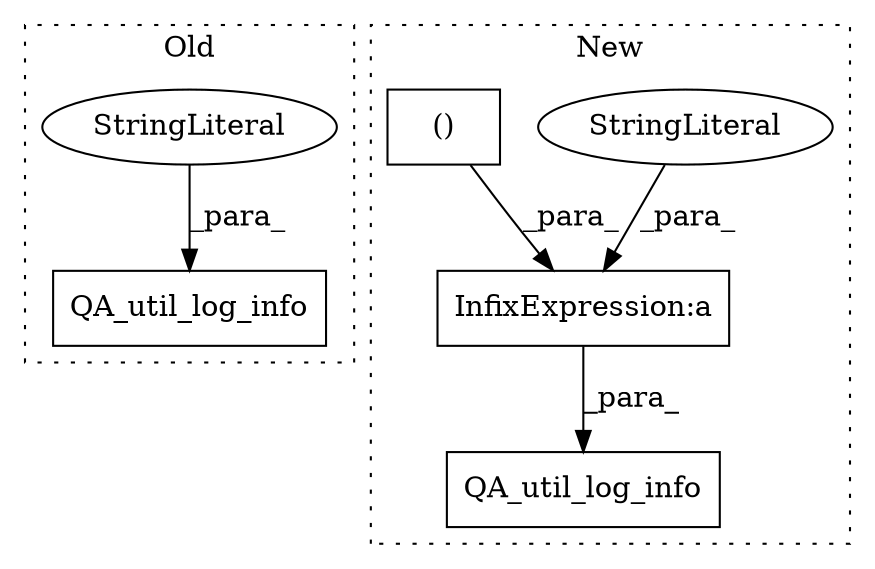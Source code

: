 digraph G {
subgraph cluster0 {
1 [label="QA_util_log_info" a="32" s="9507,9554" l="17,1" shape="box"];
6 [label="StringLiteral" a="45" s="9524" l="30" shape="ellipse"];
label = "Old";
style="dotted";
}
subgraph cluster1 {
2 [label="QA_util_log_info" a="32" s="9477,9598" l="17,2" shape="box"];
3 [label="InfixExpression:a" a="27" s="9567" l="10" shape="box"];
4 [label="StringLiteral" a="45" s="9494" l="73" shape="ellipse"];
5 [label="()" a="106" s="9577" l="21" shape="box"];
label = "New";
style="dotted";
}
3 -> 2 [label="_para_"];
4 -> 3 [label="_para_"];
5 -> 3 [label="_para_"];
6 -> 1 [label="_para_"];
}
